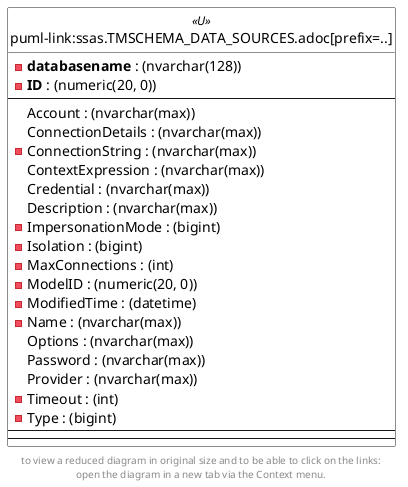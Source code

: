 @startuml
left to right direction
'top to bottom direction
hide circle
'avoide "." issues:
set namespaceSeparator none


skinparam class {
  BackgroundColor White
  BackgroundColor<<FN>> Yellow
  BackgroundColor<<FS>> Yellow
  BackgroundColor<<FT>> LightGray
  BackgroundColor<<IF>> Yellow
  BackgroundColor<<IS>> Yellow
  BackgroundColor<<P>> Aqua
  BackgroundColor<<PC>> Aqua
  BackgroundColor<<SN>> Yellow
  BackgroundColor<<SO>> SlateBlue
  BackgroundColor<<TF>> LightGray
  BackgroundColor<<TR>> Tomato
  BackgroundColor<<U>> White
  BackgroundColor<<V>> WhiteSmoke
  BackgroundColor<<X>> Aqua
}


entity "puml-link:ssas.TMSCHEMA_DATA_SOURCES.adoc[prefix=..]" as ssas.TMSCHEMA_DATA_SOURCES << U >> {
  - **databasename** : (nvarchar(128))
  - **ID** : (numeric(20, 0))
  --
  Account : (nvarchar(max))
  ConnectionDetails : (nvarchar(max))
  - ConnectionString : (nvarchar(max))
  ContextExpression : (nvarchar(max))
  Credential : (nvarchar(max))
  Description : (nvarchar(max))
  - ImpersonationMode : (bigint)
  - Isolation : (bigint)
  - MaxConnections : (int)
  - ModelID : (numeric(20, 0))
  - ModifiedTime : (datetime)
  - Name : (nvarchar(max))
  Options : (nvarchar(max))
  Password : (nvarchar(max))
  Provider : (nvarchar(max))
  - Timeout : (int)
  - Type : (bigint)
  --
  --
}



footer
to view a reduced diagram in original size and to be able to click on the links:
open the diagram in a new tab via the Context menu.
end footer

@enduml

